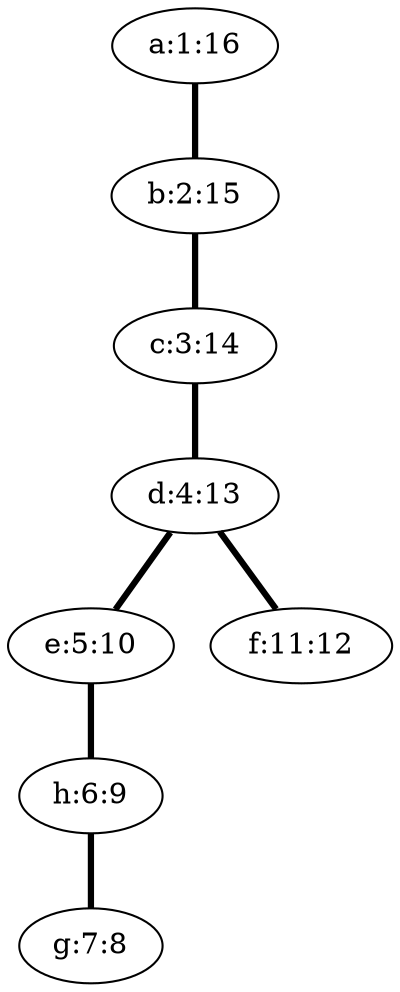 Graph {
a [ label="a:1:16" ];
b [ label="b:2:15" ];
c [ label="c:3:14" ];
d [ label="d:4:13" ];
e [ label="e:5:10" ];
f [ label="f:11:12" ];
g [ label="g:7:8" ];
h [ label="h:6:9" ];
a--b[label="", penwidth=3];
b--c[label="", penwidth=3];
c--d[label="", penwidth=3];
d--e[label="", penwidth=3];
d--f[label="", penwidth=3];
e--h[label="", penwidth=3];
h--g[label="", penwidth=3];
}